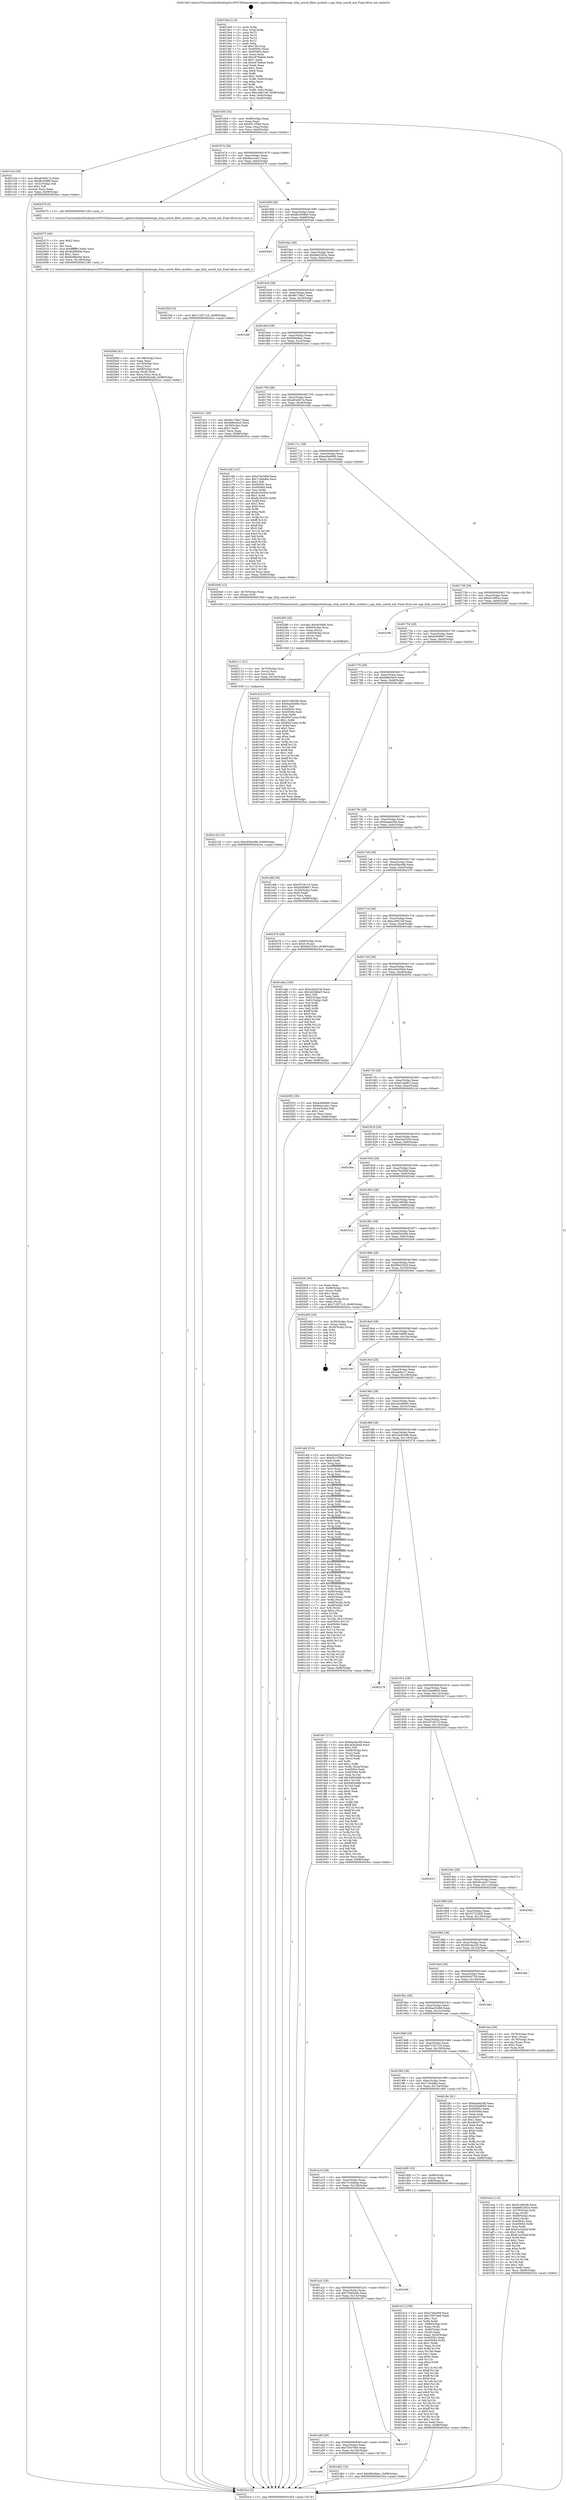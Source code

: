 digraph "0x4015e0" {
  label = "0x4015e0 (/mnt/c/Users/mathe/Desktop/tcc/POCII/binaries/extr_nginxsrchttpmodulesngx_http_userid_filter_module.c_ngx_http_userid_init_Final-ollvm.out::main(0))"
  labelloc = "t"
  node[shape=record]

  Entry [label="",width=0.3,height=0.3,shape=circle,fillcolor=black,style=filled]
  "0x401654" [label="{
     0x401654 [32]\l
     | [instrs]\l
     &nbsp;&nbsp;0x401654 \<+6\>: mov -0x98(%rbp),%eax\l
     &nbsp;&nbsp;0x40165a \<+2\>: mov %eax,%ecx\l
     &nbsp;&nbsp;0x40165c \<+6\>: sub $0x8511f58d,%ecx\l
     &nbsp;&nbsp;0x401662 \<+6\>: mov %eax,-0xac(%rbp)\l
     &nbsp;&nbsp;0x401668 \<+6\>: mov %ecx,-0xb0(%rbp)\l
     &nbsp;&nbsp;0x40166e \<+6\>: je 0000000000401c2e \<main+0x64e\>\l
  }"]
  "0x401c2e" [label="{
     0x401c2e [30]\l
     | [instrs]\l
     &nbsp;&nbsp;0x401c2e \<+5\>: mov $0xa63e627a,%eax\l
     &nbsp;&nbsp;0x401c33 \<+5\>: mov $0xf8c5d9f8,%ecx\l
     &nbsp;&nbsp;0x401c38 \<+3\>: mov -0x31(%rbp),%dl\l
     &nbsp;&nbsp;0x401c3b \<+3\>: test $0x1,%dl\l
     &nbsp;&nbsp;0x401c3e \<+3\>: cmovne %ecx,%eax\l
     &nbsp;&nbsp;0x401c41 \<+6\>: mov %eax,-0x98(%rbp)\l
     &nbsp;&nbsp;0x401c47 \<+5\>: jmp 00000000004025ce \<main+0xfee\>\l
  }"]
  "0x401674" [label="{
     0x401674 [28]\l
     | [instrs]\l
     &nbsp;&nbsp;0x401674 \<+5\>: jmp 0000000000401679 \<main+0x99\>\l
     &nbsp;&nbsp;0x401679 \<+6\>: mov -0xac(%rbp),%eax\l
     &nbsp;&nbsp;0x40167f \<+5\>: sub $0x8ae1ceb1,%eax\l
     &nbsp;&nbsp;0x401684 \<+6\>: mov %eax,-0xb4(%rbp)\l
     &nbsp;&nbsp;0x40168a \<+6\>: je 0000000000402070 \<main+0xa90\>\l
  }"]
  Exit [label="",width=0.3,height=0.3,shape=circle,fillcolor=black,style=filled,peripheries=2]
  "0x402070" [label="{
     0x402070 [5]\l
     | [instrs]\l
     &nbsp;&nbsp;0x402070 \<+5\>: call 0000000000401160 \<next_i\>\l
     | [calls]\l
     &nbsp;&nbsp;0x401160 \{1\} (/mnt/c/Users/mathe/Desktop/tcc/POCII/binaries/extr_nginxsrchttpmodulesngx_http_userid_filter_module.c_ngx_http_userid_init_Final-ollvm.out::next_i)\l
  }"]
  "0x401690" [label="{
     0x401690 [28]\l
     | [instrs]\l
     &nbsp;&nbsp;0x401690 \<+5\>: jmp 0000000000401695 \<main+0xb5\>\l
     &nbsp;&nbsp;0x401695 \<+6\>: mov -0xac(%rbp),%eax\l
     &nbsp;&nbsp;0x40169b \<+5\>: sub $0x8b3006b9,%eax\l
     &nbsp;&nbsp;0x4016a0 \<+6\>: mov %eax,-0xb8(%rbp)\l
     &nbsp;&nbsp;0x4016a6 \<+6\>: je 00000000004025a9 \<main+0xfc9\>\l
  }"]
  "0x402126" [label="{
     0x402126 [15]\l
     | [instrs]\l
     &nbsp;&nbsp;0x402126 \<+10\>: movl $0xc65bce88,-0x98(%rbp)\l
     &nbsp;&nbsp;0x402130 \<+5\>: jmp 00000000004025ce \<main+0xfee\>\l
  }"]
  "0x4025a9" [label="{
     0x4025a9\l
  }", style=dashed]
  "0x4016ac" [label="{
     0x4016ac [28]\l
     | [instrs]\l
     &nbsp;&nbsp;0x4016ac \<+5\>: jmp 00000000004016b1 \<main+0xd1\>\l
     &nbsp;&nbsp;0x4016b1 \<+6\>: mov -0xac(%rbp),%eax\l
     &nbsp;&nbsp;0x4016b7 \<+5\>: sub $0x8e62302a,%eax\l
     &nbsp;&nbsp;0x4016bc \<+6\>: mov %eax,-0xbc(%rbp)\l
     &nbsp;&nbsp;0x4016c2 \<+6\>: je 0000000000401f3d \<main+0x95d\>\l
  }"]
  "0x402111" [label="{
     0x402111 [21]\l
     | [instrs]\l
     &nbsp;&nbsp;0x402111 \<+4\>: mov -0x70(%rbp),%rcx\l
     &nbsp;&nbsp;0x402115 \<+3\>: mov (%rcx),%rcx\l
     &nbsp;&nbsp;0x402118 \<+3\>: mov %rcx,%rdi\l
     &nbsp;&nbsp;0x40211b \<+6\>: mov %eax,-0x14c(%rbp)\l
     &nbsp;&nbsp;0x402121 \<+5\>: call 0000000000401030 \<free@plt\>\l
     | [calls]\l
     &nbsp;&nbsp;0x401030 \{1\} (unknown)\l
  }"]
  "0x401f3d" [label="{
     0x401f3d [15]\l
     | [instrs]\l
     &nbsp;&nbsp;0x401f3d \<+10\>: movl $0x713071c5,-0x98(%rbp)\l
     &nbsp;&nbsp;0x401f47 \<+5\>: jmp 00000000004025ce \<main+0xfee\>\l
  }"]
  "0x4016c8" [label="{
     0x4016c8 [28]\l
     | [instrs]\l
     &nbsp;&nbsp;0x4016c8 \<+5\>: jmp 00000000004016cd \<main+0xed\>\l
     &nbsp;&nbsp;0x4016cd \<+6\>: mov -0xac(%rbp),%eax\l
     &nbsp;&nbsp;0x4016d3 \<+5\>: sub $0x9b17fda7,%eax\l
     &nbsp;&nbsp;0x4016d8 \<+6\>: mov %eax,-0xc0(%rbp)\l
     &nbsp;&nbsp;0x4016de \<+6\>: je 0000000000401ddf \<main+0x7ff\>\l
  }"]
  "0x4020f4" [label="{
     0x4020f4 [29]\l
     | [instrs]\l
     &nbsp;&nbsp;0x4020f4 \<+10\>: movabs $0x4030d6,%rdi\l
     &nbsp;&nbsp;0x4020fe \<+4\>: mov -0x60(%rbp),%rcx\l
     &nbsp;&nbsp;0x402102 \<+2\>: mov %eax,(%rcx)\l
     &nbsp;&nbsp;0x402104 \<+4\>: mov -0x60(%rbp),%rcx\l
     &nbsp;&nbsp;0x402108 \<+2\>: mov (%rcx),%esi\l
     &nbsp;&nbsp;0x40210a \<+2\>: mov $0x0,%al\l
     &nbsp;&nbsp;0x40210c \<+5\>: call 0000000000401040 \<printf@plt\>\l
     | [calls]\l
     &nbsp;&nbsp;0x401040 \{1\} (unknown)\l
  }"]
  "0x401ddf" [label="{
     0x401ddf\l
  }", style=dashed]
  "0x4016e4" [label="{
     0x4016e4 [28]\l
     | [instrs]\l
     &nbsp;&nbsp;0x4016e4 \<+5\>: jmp 00000000004016e9 \<main+0x109\>\l
     &nbsp;&nbsp;0x4016e9 \<+6\>: mov -0xac(%rbp),%eax\l
     &nbsp;&nbsp;0x4016ef \<+5\>: sub $0x9bfa9bec,%eax\l
     &nbsp;&nbsp;0x4016f4 \<+6\>: mov %eax,-0xc4(%rbp)\l
     &nbsp;&nbsp;0x4016fa \<+6\>: je 0000000000401dc1 \<main+0x7e1\>\l
  }"]
  "0x40209d" [label="{
     0x40209d [41]\l
     | [instrs]\l
     &nbsp;&nbsp;0x40209d \<+6\>: mov -0x148(%rbp),%ecx\l
     &nbsp;&nbsp;0x4020a3 \<+3\>: imul %eax,%ecx\l
     &nbsp;&nbsp;0x4020a6 \<+4\>: mov -0x70(%rbp),%rsi\l
     &nbsp;&nbsp;0x4020aa \<+3\>: mov (%rsi),%rsi\l
     &nbsp;&nbsp;0x4020ad \<+4\>: mov -0x68(%rbp),%rdi\l
     &nbsp;&nbsp;0x4020b1 \<+3\>: movslq (%rdi),%rdi\l
     &nbsp;&nbsp;0x4020b4 \<+3\>: mov %ecx,(%rsi,%rdi,4)\l
     &nbsp;&nbsp;0x4020b7 \<+10\>: movl $0xf430a3db,-0x98(%rbp)\l
     &nbsp;&nbsp;0x4020c1 \<+5\>: jmp 00000000004025ce \<main+0xfee\>\l
  }"]
  "0x401dc1" [label="{
     0x401dc1 [30]\l
     | [instrs]\l
     &nbsp;&nbsp;0x401dc1 \<+5\>: mov $0x9b17fda7,%eax\l
     &nbsp;&nbsp;0x401dc6 \<+5\>: mov $0xb96e3ec0,%ecx\l
     &nbsp;&nbsp;0x401dcb \<+3\>: mov -0x30(%rbp),%edx\l
     &nbsp;&nbsp;0x401dce \<+3\>: cmp $0x1,%edx\l
     &nbsp;&nbsp;0x401dd1 \<+3\>: cmovl %ecx,%eax\l
     &nbsp;&nbsp;0x401dd4 \<+6\>: mov %eax,-0x98(%rbp)\l
     &nbsp;&nbsp;0x401dda \<+5\>: jmp 00000000004025ce \<main+0xfee\>\l
  }"]
  "0x401700" [label="{
     0x401700 [28]\l
     | [instrs]\l
     &nbsp;&nbsp;0x401700 \<+5\>: jmp 0000000000401705 \<main+0x125\>\l
     &nbsp;&nbsp;0x401705 \<+6\>: mov -0xac(%rbp),%eax\l
     &nbsp;&nbsp;0x40170b \<+5\>: sub $0xa63e627a,%eax\l
     &nbsp;&nbsp;0x401710 \<+6\>: mov %eax,-0xc8(%rbp)\l
     &nbsp;&nbsp;0x401716 \<+6\>: je 0000000000401c6d \<main+0x68d\>\l
  }"]
  "0x402075" [label="{
     0x402075 [40]\l
     | [instrs]\l
     &nbsp;&nbsp;0x402075 \<+5\>: mov $0x2,%ecx\l
     &nbsp;&nbsp;0x40207a \<+1\>: cltd\l
     &nbsp;&nbsp;0x40207b \<+2\>: idiv %ecx\l
     &nbsp;&nbsp;0x40207d \<+6\>: imul $0xfffffffe,%edx,%ecx\l
     &nbsp;&nbsp;0x402083 \<+6\>: add $0x9cd8b49a,%ecx\l
     &nbsp;&nbsp;0x402089 \<+3\>: add $0x1,%ecx\l
     &nbsp;&nbsp;0x40208c \<+6\>: sub $0x9cd8b49a,%ecx\l
     &nbsp;&nbsp;0x402092 \<+6\>: mov %ecx,-0x148(%rbp)\l
     &nbsp;&nbsp;0x402098 \<+5\>: call 0000000000401160 \<next_i\>\l
     | [calls]\l
     &nbsp;&nbsp;0x401160 \{1\} (/mnt/c/Users/mathe/Desktop/tcc/POCII/binaries/extr_nginxsrchttpmodulesngx_http_userid_filter_module.c_ngx_http_userid_init_Final-ollvm.out::next_i)\l
  }"]
  "0x401c6d" [label="{
     0x401c6d [147]\l
     | [instrs]\l
     &nbsp;&nbsp;0x401c6d \<+5\>: mov $0xe7bb30bf,%eax\l
     &nbsp;&nbsp;0x401c72 \<+5\>: mov $0x71fe4dbe,%ecx\l
     &nbsp;&nbsp;0x401c77 \<+2\>: mov $0x1,%dl\l
     &nbsp;&nbsp;0x401c79 \<+7\>: mov 0x40505c,%esi\l
     &nbsp;&nbsp;0x401c80 \<+7\>: mov 0x405064,%edi\l
     &nbsp;&nbsp;0x401c87 \<+3\>: mov %esi,%r8d\l
     &nbsp;&nbsp;0x401c8a \<+7\>: add $0x8c25c054,%r8d\l
     &nbsp;&nbsp;0x401c91 \<+4\>: sub $0x1,%r8d\l
     &nbsp;&nbsp;0x401c95 \<+7\>: sub $0x8c25c054,%r8d\l
     &nbsp;&nbsp;0x401c9c \<+4\>: imul %r8d,%esi\l
     &nbsp;&nbsp;0x401ca0 \<+3\>: and $0x1,%esi\l
     &nbsp;&nbsp;0x401ca3 \<+3\>: cmp $0x0,%esi\l
     &nbsp;&nbsp;0x401ca6 \<+4\>: sete %r9b\l
     &nbsp;&nbsp;0x401caa \<+3\>: cmp $0xa,%edi\l
     &nbsp;&nbsp;0x401cad \<+4\>: setl %r10b\l
     &nbsp;&nbsp;0x401cb1 \<+3\>: mov %r9b,%r11b\l
     &nbsp;&nbsp;0x401cb4 \<+4\>: xor $0xff,%r11b\l
     &nbsp;&nbsp;0x401cb8 \<+3\>: mov %r10b,%bl\l
     &nbsp;&nbsp;0x401cbb \<+3\>: xor $0xff,%bl\l
     &nbsp;&nbsp;0x401cbe \<+3\>: xor $0x0,%dl\l
     &nbsp;&nbsp;0x401cc1 \<+3\>: mov %r11b,%r14b\l
     &nbsp;&nbsp;0x401cc4 \<+4\>: and $0x0,%r14b\l
     &nbsp;&nbsp;0x401cc8 \<+3\>: and %dl,%r9b\l
     &nbsp;&nbsp;0x401ccb \<+3\>: mov %bl,%r15b\l
     &nbsp;&nbsp;0x401cce \<+4\>: and $0x0,%r15b\l
     &nbsp;&nbsp;0x401cd2 \<+3\>: and %dl,%r10b\l
     &nbsp;&nbsp;0x401cd5 \<+3\>: or %r9b,%r14b\l
     &nbsp;&nbsp;0x401cd8 \<+3\>: or %r10b,%r15b\l
     &nbsp;&nbsp;0x401cdb \<+3\>: xor %r15b,%r14b\l
     &nbsp;&nbsp;0x401cde \<+3\>: or %bl,%r11b\l
     &nbsp;&nbsp;0x401ce1 \<+4\>: xor $0xff,%r11b\l
     &nbsp;&nbsp;0x401ce5 \<+3\>: or $0x0,%dl\l
     &nbsp;&nbsp;0x401ce8 \<+3\>: and %dl,%r11b\l
     &nbsp;&nbsp;0x401ceb \<+3\>: or %r11b,%r14b\l
     &nbsp;&nbsp;0x401cee \<+4\>: test $0x1,%r14b\l
     &nbsp;&nbsp;0x401cf2 \<+3\>: cmovne %ecx,%eax\l
     &nbsp;&nbsp;0x401cf5 \<+6\>: mov %eax,-0x98(%rbp)\l
     &nbsp;&nbsp;0x401cfb \<+5\>: jmp 00000000004025ce \<main+0xfee\>\l
  }"]
  "0x40171c" [label="{
     0x40171c [28]\l
     | [instrs]\l
     &nbsp;&nbsp;0x40171c \<+5\>: jmp 0000000000401721 \<main+0x141\>\l
     &nbsp;&nbsp;0x401721 \<+6\>: mov -0xac(%rbp),%eax\l
     &nbsp;&nbsp;0x401727 \<+5\>: sub $0xac6eb080,%eax\l
     &nbsp;&nbsp;0x40172c \<+6\>: mov %eax,-0xcc(%rbp)\l
     &nbsp;&nbsp;0x401732 \<+6\>: je 00000000004020e8 \<main+0xb08\>\l
  }"]
  "0x401ecb" [label="{
     0x401ecb [114]\l
     | [instrs]\l
     &nbsp;&nbsp;0x401ecb \<+5\>: mov $0xf1c9929b,%ecx\l
     &nbsp;&nbsp;0x401ed0 \<+5\>: mov $0x8e62302a,%edx\l
     &nbsp;&nbsp;0x401ed5 \<+4\>: mov -0x70(%rbp),%rdi\l
     &nbsp;&nbsp;0x401ed9 \<+3\>: mov %rax,(%rdi)\l
     &nbsp;&nbsp;0x401edc \<+4\>: mov -0x68(%rbp),%rax\l
     &nbsp;&nbsp;0x401ee0 \<+6\>: movl $0x0,(%rax)\l
     &nbsp;&nbsp;0x401ee6 \<+7\>: mov 0x40505c,%esi\l
     &nbsp;&nbsp;0x401eed \<+8\>: mov 0x405064,%r8d\l
     &nbsp;&nbsp;0x401ef5 \<+3\>: mov %esi,%r9d\l
     &nbsp;&nbsp;0x401ef8 \<+7\>: add $0x61a3d3af,%r9d\l
     &nbsp;&nbsp;0x401eff \<+4\>: sub $0x1,%r9d\l
     &nbsp;&nbsp;0x401f03 \<+7\>: sub $0x61a3d3af,%r9d\l
     &nbsp;&nbsp;0x401f0a \<+4\>: imul %r9d,%esi\l
     &nbsp;&nbsp;0x401f0e \<+3\>: and $0x1,%esi\l
     &nbsp;&nbsp;0x401f11 \<+3\>: cmp $0x0,%esi\l
     &nbsp;&nbsp;0x401f14 \<+4\>: sete %r10b\l
     &nbsp;&nbsp;0x401f18 \<+4\>: cmp $0xa,%r8d\l
     &nbsp;&nbsp;0x401f1c \<+4\>: setl %r11b\l
     &nbsp;&nbsp;0x401f20 \<+3\>: mov %r10b,%bl\l
     &nbsp;&nbsp;0x401f23 \<+3\>: and %r11b,%bl\l
     &nbsp;&nbsp;0x401f26 \<+3\>: xor %r11b,%r10b\l
     &nbsp;&nbsp;0x401f29 \<+3\>: or %r10b,%bl\l
     &nbsp;&nbsp;0x401f2c \<+3\>: test $0x1,%bl\l
     &nbsp;&nbsp;0x401f2f \<+3\>: cmovne %edx,%ecx\l
     &nbsp;&nbsp;0x401f32 \<+6\>: mov %ecx,-0x98(%rbp)\l
     &nbsp;&nbsp;0x401f38 \<+5\>: jmp 00000000004025ce \<main+0xfee\>\l
  }"]
  "0x4020e8" [label="{
     0x4020e8 [12]\l
     | [instrs]\l
     &nbsp;&nbsp;0x4020e8 \<+4\>: mov -0x70(%rbp),%rax\l
     &nbsp;&nbsp;0x4020ec \<+3\>: mov (%rax),%rdi\l
     &nbsp;&nbsp;0x4020ef \<+5\>: call 00000000004015b0 \<ngx_http_userid_init\>\l
     | [calls]\l
     &nbsp;&nbsp;0x4015b0 \{1\} (/mnt/c/Users/mathe/Desktop/tcc/POCII/binaries/extr_nginxsrchttpmodulesngx_http_userid_filter_module.c_ngx_http_userid_init_Final-ollvm.out::ngx_http_userid_init)\l
  }"]
  "0x401738" [label="{
     0x401738 [28]\l
     | [instrs]\l
     &nbsp;&nbsp;0x401738 \<+5\>: jmp 000000000040173d \<main+0x15d\>\l
     &nbsp;&nbsp;0x40173d \<+6\>: mov -0xac(%rbp),%eax\l
     &nbsp;&nbsp;0x401743 \<+5\>: sub $0xb216f91e,%eax\l
     &nbsp;&nbsp;0x401748 \<+6\>: mov %eax,-0xd0(%rbp)\l
     &nbsp;&nbsp;0x40174e \<+6\>: je 0000000000402296 \<main+0xcb6\>\l
  }"]
  "0x401a64" [label="{
     0x401a64\l
  }", style=dashed]
  "0x402296" [label="{
     0x402296\l
  }", style=dashed]
  "0x401754" [label="{
     0x401754 [28]\l
     | [instrs]\l
     &nbsp;&nbsp;0x401754 \<+5\>: jmp 0000000000401759 \<main+0x179\>\l
     &nbsp;&nbsp;0x401759 \<+6\>: mov -0xac(%rbp),%eax\l
     &nbsp;&nbsp;0x40175f \<+5\>: sub $0xb5f49847,%eax\l
     &nbsp;&nbsp;0x401764 \<+6\>: mov %eax,-0xd4(%rbp)\l
     &nbsp;&nbsp;0x40176a \<+6\>: je 0000000000401e1b \<main+0x83b\>\l
  }"]
  "0x401db2" [label="{
     0x401db2 [15]\l
     | [instrs]\l
     &nbsp;&nbsp;0x401db2 \<+10\>: movl $0x9bfa9bec,-0x98(%rbp)\l
     &nbsp;&nbsp;0x401dbc \<+5\>: jmp 00000000004025ce \<main+0xfee\>\l
  }"]
  "0x401e1b" [label="{
     0x401e1b [147]\l
     | [instrs]\l
     &nbsp;&nbsp;0x401e1b \<+5\>: mov $0xf1c9929b,%eax\l
     &nbsp;&nbsp;0x401e20 \<+5\>: mov $0x6aa5448d,%ecx\l
     &nbsp;&nbsp;0x401e25 \<+2\>: mov $0x1,%dl\l
     &nbsp;&nbsp;0x401e27 \<+7\>: mov 0x40505c,%esi\l
     &nbsp;&nbsp;0x401e2e \<+7\>: mov 0x405064,%edi\l
     &nbsp;&nbsp;0x401e35 \<+3\>: mov %esi,%r8d\l
     &nbsp;&nbsp;0x401e38 \<+7\>: add $0x85d7ceea,%r8d\l
     &nbsp;&nbsp;0x401e3f \<+4\>: sub $0x1,%r8d\l
     &nbsp;&nbsp;0x401e43 \<+7\>: sub $0x85d7ceea,%r8d\l
     &nbsp;&nbsp;0x401e4a \<+4\>: imul %r8d,%esi\l
     &nbsp;&nbsp;0x401e4e \<+3\>: and $0x1,%esi\l
     &nbsp;&nbsp;0x401e51 \<+3\>: cmp $0x0,%esi\l
     &nbsp;&nbsp;0x401e54 \<+4\>: sete %r9b\l
     &nbsp;&nbsp;0x401e58 \<+3\>: cmp $0xa,%edi\l
     &nbsp;&nbsp;0x401e5b \<+4\>: setl %r10b\l
     &nbsp;&nbsp;0x401e5f \<+3\>: mov %r9b,%r11b\l
     &nbsp;&nbsp;0x401e62 \<+4\>: xor $0xff,%r11b\l
     &nbsp;&nbsp;0x401e66 \<+3\>: mov %r10b,%bl\l
     &nbsp;&nbsp;0x401e69 \<+3\>: xor $0xff,%bl\l
     &nbsp;&nbsp;0x401e6c \<+3\>: xor $0x1,%dl\l
     &nbsp;&nbsp;0x401e6f \<+3\>: mov %r11b,%r14b\l
     &nbsp;&nbsp;0x401e72 \<+4\>: and $0xff,%r14b\l
     &nbsp;&nbsp;0x401e76 \<+3\>: and %dl,%r9b\l
     &nbsp;&nbsp;0x401e79 \<+3\>: mov %bl,%r15b\l
     &nbsp;&nbsp;0x401e7c \<+4\>: and $0xff,%r15b\l
     &nbsp;&nbsp;0x401e80 \<+3\>: and %dl,%r10b\l
     &nbsp;&nbsp;0x401e83 \<+3\>: or %r9b,%r14b\l
     &nbsp;&nbsp;0x401e86 \<+3\>: or %r10b,%r15b\l
     &nbsp;&nbsp;0x401e89 \<+3\>: xor %r15b,%r14b\l
     &nbsp;&nbsp;0x401e8c \<+3\>: or %bl,%r11b\l
     &nbsp;&nbsp;0x401e8f \<+4\>: xor $0xff,%r11b\l
     &nbsp;&nbsp;0x401e93 \<+3\>: or $0x1,%dl\l
     &nbsp;&nbsp;0x401e96 \<+3\>: and %dl,%r11b\l
     &nbsp;&nbsp;0x401e99 \<+3\>: or %r11b,%r14b\l
     &nbsp;&nbsp;0x401e9c \<+4\>: test $0x1,%r14b\l
     &nbsp;&nbsp;0x401ea0 \<+3\>: cmovne %ecx,%eax\l
     &nbsp;&nbsp;0x401ea3 \<+6\>: mov %eax,-0x98(%rbp)\l
     &nbsp;&nbsp;0x401ea9 \<+5\>: jmp 00000000004025ce \<main+0xfee\>\l
  }"]
  "0x401770" [label="{
     0x401770 [28]\l
     | [instrs]\l
     &nbsp;&nbsp;0x401770 \<+5\>: jmp 0000000000401775 \<main+0x195\>\l
     &nbsp;&nbsp;0x401775 \<+6\>: mov -0xac(%rbp),%eax\l
     &nbsp;&nbsp;0x40177b \<+5\>: sub $0xb96e3ec0,%eax\l
     &nbsp;&nbsp;0x401780 \<+6\>: mov %eax,-0xd8(%rbp)\l
     &nbsp;&nbsp;0x401786 \<+6\>: je 0000000000401dfd \<main+0x81d\>\l
  }"]
  "0x401a48" [label="{
     0x401a48 [28]\l
     | [instrs]\l
     &nbsp;&nbsp;0x401a48 \<+5\>: jmp 0000000000401a4d \<main+0x46d\>\l
     &nbsp;&nbsp;0x401a4d \<+6\>: mov -0xac(%rbp),%eax\l
     &nbsp;&nbsp;0x401a53 \<+5\>: sub $0x7f3079e6,%eax\l
     &nbsp;&nbsp;0x401a58 \<+6\>: mov %eax,-0x140(%rbp)\l
     &nbsp;&nbsp;0x401a5e \<+6\>: je 0000000000401db2 \<main+0x7d2\>\l
  }"]
  "0x401dfd" [label="{
     0x401dfd [30]\l
     | [instrs]\l
     &nbsp;&nbsp;0x401dfd \<+5\>: mov $0x3f7c9115,%eax\l
     &nbsp;&nbsp;0x401e02 \<+5\>: mov $0xb5f49847,%ecx\l
     &nbsp;&nbsp;0x401e07 \<+3\>: mov -0x30(%rbp),%edx\l
     &nbsp;&nbsp;0x401e0a \<+3\>: cmp $0x0,%edx\l
     &nbsp;&nbsp;0x401e0d \<+3\>: cmove %ecx,%eax\l
     &nbsp;&nbsp;0x401e10 \<+6\>: mov %eax,-0x98(%rbp)\l
     &nbsp;&nbsp;0x401e16 \<+5\>: jmp 00000000004025ce \<main+0xfee\>\l
  }"]
  "0x40178c" [label="{
     0x40178c [28]\l
     | [instrs]\l
     &nbsp;&nbsp;0x40178c \<+5\>: jmp 0000000000401791 \<main+0x1b1\>\l
     &nbsp;&nbsp;0x401791 \<+6\>: mov -0xac(%rbp),%eax\l
     &nbsp;&nbsp;0x401797 \<+5\>: sub $0xbaeda348,%eax\l
     &nbsp;&nbsp;0x40179c \<+6\>: mov %eax,-0xdc(%rbp)\l
     &nbsp;&nbsp;0x4017a2 \<+6\>: je 000000000040255f \<main+0xf7f\>\l
  }"]
  "0x4023f7" [label="{
     0x4023f7\l
  }", style=dashed]
  "0x40255f" [label="{
     0x40255f\l
  }", style=dashed]
  "0x4017a8" [label="{
     0x4017a8 [28]\l
     | [instrs]\l
     &nbsp;&nbsp;0x4017a8 \<+5\>: jmp 00000000004017ad \<main+0x1cd\>\l
     &nbsp;&nbsp;0x4017ad \<+6\>: mov -0xac(%rbp),%eax\l
     &nbsp;&nbsp;0x4017b3 \<+5\>: sub $0xc65bce88,%eax\l
     &nbsp;&nbsp;0x4017b8 \<+6\>: mov %eax,-0xe0(%rbp)\l
     &nbsp;&nbsp;0x4017be \<+6\>: je 0000000000402476 \<main+0xe96\>\l
  }"]
  "0x401a2c" [label="{
     0x401a2c [28]\l
     | [instrs]\l
     &nbsp;&nbsp;0x401a2c \<+5\>: jmp 0000000000401a31 \<main+0x451\>\l
     &nbsp;&nbsp;0x401a31 \<+6\>: mov -0xac(%rbp),%eax\l
     &nbsp;&nbsp;0x401a37 \<+5\>: sub $0x73b65ee0,%eax\l
     &nbsp;&nbsp;0x401a3c \<+6\>: mov %eax,-0x13c(%rbp)\l
     &nbsp;&nbsp;0x401a42 \<+6\>: je 00000000004023f7 \<main+0xe17\>\l
  }"]
  "0x402476" [label="{
     0x402476 [28]\l
     | [instrs]\l
     &nbsp;&nbsp;0x402476 \<+7\>: mov -0x90(%rbp),%rax\l
     &nbsp;&nbsp;0x40247d \<+6\>: movl $0x0,(%rax)\l
     &nbsp;&nbsp;0x402483 \<+10\>: movl $0xf64232b3,-0x98(%rbp)\l
     &nbsp;&nbsp;0x40248d \<+5\>: jmp 00000000004025ce \<main+0xfee\>\l
  }"]
  "0x4017c4" [label="{
     0x4017c4 [28]\l
     | [instrs]\l
     &nbsp;&nbsp;0x4017c4 \<+5\>: jmp 00000000004017c9 \<main+0x1e9\>\l
     &nbsp;&nbsp;0x4017c9 \<+6\>: mov -0xac(%rbp),%eax\l
     &nbsp;&nbsp;0x4017cf \<+5\>: sub $0xcc68216f,%eax\l
     &nbsp;&nbsp;0x4017d4 \<+6\>: mov %eax,-0xe4(%rbp)\l
     &nbsp;&nbsp;0x4017da \<+6\>: je 0000000000401a8a \<main+0x4aa\>\l
  }"]
  "0x402406" [label="{
     0x402406\l
  }", style=dashed]
  "0x401a8a" [label="{
     0x401a8a [106]\l
     | [instrs]\l
     &nbsp;&nbsp;0x401a8a \<+5\>: mov $0xe2ea523d,%eax\l
     &nbsp;&nbsp;0x401a8f \<+5\>: mov $0x2d248de5,%ecx\l
     &nbsp;&nbsp;0x401a94 \<+2\>: mov $0x1,%dl\l
     &nbsp;&nbsp;0x401a96 \<+7\>: mov -0x92(%rbp),%sil\l
     &nbsp;&nbsp;0x401a9d \<+7\>: mov -0x91(%rbp),%dil\l
     &nbsp;&nbsp;0x401aa4 \<+3\>: mov %sil,%r8b\l
     &nbsp;&nbsp;0x401aa7 \<+4\>: xor $0xff,%r8b\l
     &nbsp;&nbsp;0x401aab \<+3\>: mov %dil,%r9b\l
     &nbsp;&nbsp;0x401aae \<+4\>: xor $0xff,%r9b\l
     &nbsp;&nbsp;0x401ab2 \<+3\>: xor $0x0,%dl\l
     &nbsp;&nbsp;0x401ab5 \<+3\>: mov %r8b,%r10b\l
     &nbsp;&nbsp;0x401ab8 \<+4\>: and $0x0,%r10b\l
     &nbsp;&nbsp;0x401abc \<+3\>: and %dl,%sil\l
     &nbsp;&nbsp;0x401abf \<+3\>: mov %r9b,%r11b\l
     &nbsp;&nbsp;0x401ac2 \<+4\>: and $0x0,%r11b\l
     &nbsp;&nbsp;0x401ac6 \<+3\>: and %dl,%dil\l
     &nbsp;&nbsp;0x401ac9 \<+3\>: or %sil,%r10b\l
     &nbsp;&nbsp;0x401acc \<+3\>: or %dil,%r11b\l
     &nbsp;&nbsp;0x401acf \<+3\>: xor %r11b,%r10b\l
     &nbsp;&nbsp;0x401ad2 \<+3\>: or %r9b,%r8b\l
     &nbsp;&nbsp;0x401ad5 \<+4\>: xor $0xff,%r8b\l
     &nbsp;&nbsp;0x401ad9 \<+3\>: or $0x0,%dl\l
     &nbsp;&nbsp;0x401adc \<+3\>: and %dl,%r8b\l
     &nbsp;&nbsp;0x401adf \<+3\>: or %r8b,%r10b\l
     &nbsp;&nbsp;0x401ae2 \<+4\>: test $0x1,%r10b\l
     &nbsp;&nbsp;0x401ae6 \<+3\>: cmovne %ecx,%eax\l
     &nbsp;&nbsp;0x401ae9 \<+6\>: mov %eax,-0x98(%rbp)\l
     &nbsp;&nbsp;0x401aef \<+5\>: jmp 00000000004025ce \<main+0xfee\>\l
  }"]
  "0x4017e0" [label="{
     0x4017e0 [28]\l
     | [instrs]\l
     &nbsp;&nbsp;0x4017e0 \<+5\>: jmp 00000000004017e5 \<main+0x205\>\l
     &nbsp;&nbsp;0x4017e5 \<+6\>: mov -0xac(%rbp),%eax\l
     &nbsp;&nbsp;0x4017eb \<+5\>: sub $0xcd3e26dd,%eax\l
     &nbsp;&nbsp;0x4017f0 \<+6\>: mov %eax,-0xe8(%rbp)\l
     &nbsp;&nbsp;0x4017f6 \<+6\>: je 0000000000402052 \<main+0xa72\>\l
  }"]
  "0x4025ce" [label="{
     0x4025ce [5]\l
     | [instrs]\l
     &nbsp;&nbsp;0x4025ce \<+5\>: jmp 0000000000401654 \<main+0x74\>\l
  }"]
  "0x4015e0" [label="{
     0x4015e0 [116]\l
     | [instrs]\l
     &nbsp;&nbsp;0x4015e0 \<+1\>: push %rbp\l
     &nbsp;&nbsp;0x4015e1 \<+3\>: mov %rsp,%rbp\l
     &nbsp;&nbsp;0x4015e4 \<+2\>: push %r15\l
     &nbsp;&nbsp;0x4015e6 \<+2\>: push %r14\l
     &nbsp;&nbsp;0x4015e8 \<+2\>: push %r13\l
     &nbsp;&nbsp;0x4015ea \<+2\>: push %r12\l
     &nbsp;&nbsp;0x4015ec \<+1\>: push %rbx\l
     &nbsp;&nbsp;0x4015ed \<+7\>: sub $0x158,%rsp\l
     &nbsp;&nbsp;0x4015f4 \<+7\>: mov 0x40505c,%eax\l
     &nbsp;&nbsp;0x4015fb \<+7\>: mov 0x405064,%ecx\l
     &nbsp;&nbsp;0x401602 \<+2\>: mov %eax,%edx\l
     &nbsp;&nbsp;0x401604 \<+6\>: add $0xc879a9a4,%edx\l
     &nbsp;&nbsp;0x40160a \<+3\>: sub $0x1,%edx\l
     &nbsp;&nbsp;0x40160d \<+6\>: sub $0xc879a9a4,%edx\l
     &nbsp;&nbsp;0x401613 \<+3\>: imul %edx,%eax\l
     &nbsp;&nbsp;0x401616 \<+3\>: and $0x1,%eax\l
     &nbsp;&nbsp;0x401619 \<+3\>: cmp $0x0,%eax\l
     &nbsp;&nbsp;0x40161c \<+4\>: sete %r8b\l
     &nbsp;&nbsp;0x401620 \<+4\>: and $0x1,%r8b\l
     &nbsp;&nbsp;0x401624 \<+7\>: mov %r8b,-0x92(%rbp)\l
     &nbsp;&nbsp;0x40162b \<+3\>: cmp $0xa,%ecx\l
     &nbsp;&nbsp;0x40162e \<+4\>: setl %r8b\l
     &nbsp;&nbsp;0x401632 \<+4\>: and $0x1,%r8b\l
     &nbsp;&nbsp;0x401636 \<+7\>: mov %r8b,-0x91(%rbp)\l
     &nbsp;&nbsp;0x40163d \<+10\>: movl $0xcc68216f,-0x98(%rbp)\l
     &nbsp;&nbsp;0x401647 \<+6\>: mov %edi,-0x9c(%rbp)\l
     &nbsp;&nbsp;0x40164d \<+7\>: mov %rsi,-0xa8(%rbp)\l
  }"]
  "0x401d13" [label="{
     0x401d13 [159]\l
     | [instrs]\l
     &nbsp;&nbsp;0x401d13 \<+5\>: mov $0xe7bb30bf,%ecx\l
     &nbsp;&nbsp;0x401d18 \<+5\>: mov $0x7f3079e6,%edx\l
     &nbsp;&nbsp;0x401d1d \<+3\>: mov $0x1,%sil\l
     &nbsp;&nbsp;0x401d20 \<+3\>: xor %r8d,%r8d\l
     &nbsp;&nbsp;0x401d23 \<+4\>: mov -0x80(%rbp),%rdi\l
     &nbsp;&nbsp;0x401d27 \<+2\>: mov %eax,(%rdi)\l
     &nbsp;&nbsp;0x401d29 \<+4\>: mov -0x80(%rbp),%rdi\l
     &nbsp;&nbsp;0x401d2d \<+2\>: mov (%rdi),%eax\l
     &nbsp;&nbsp;0x401d2f \<+3\>: mov %eax,-0x30(%rbp)\l
     &nbsp;&nbsp;0x401d32 \<+7\>: mov 0x40505c,%eax\l
     &nbsp;&nbsp;0x401d39 \<+8\>: mov 0x405064,%r9d\l
     &nbsp;&nbsp;0x401d41 \<+4\>: sub $0x1,%r8d\l
     &nbsp;&nbsp;0x401d45 \<+3\>: mov %eax,%r10d\l
     &nbsp;&nbsp;0x401d48 \<+3\>: add %r8d,%r10d\l
     &nbsp;&nbsp;0x401d4b \<+4\>: imul %r10d,%eax\l
     &nbsp;&nbsp;0x401d4f \<+3\>: and $0x1,%eax\l
     &nbsp;&nbsp;0x401d52 \<+3\>: cmp $0x0,%eax\l
     &nbsp;&nbsp;0x401d55 \<+4\>: sete %r11b\l
     &nbsp;&nbsp;0x401d59 \<+4\>: cmp $0xa,%r9d\l
     &nbsp;&nbsp;0x401d5d \<+3\>: setl %bl\l
     &nbsp;&nbsp;0x401d60 \<+3\>: mov %r11b,%r14b\l
     &nbsp;&nbsp;0x401d63 \<+4\>: xor $0xff,%r14b\l
     &nbsp;&nbsp;0x401d67 \<+3\>: mov %bl,%r15b\l
     &nbsp;&nbsp;0x401d6a \<+4\>: xor $0xff,%r15b\l
     &nbsp;&nbsp;0x401d6e \<+4\>: xor $0x0,%sil\l
     &nbsp;&nbsp;0x401d72 \<+3\>: mov %r14b,%r12b\l
     &nbsp;&nbsp;0x401d75 \<+4\>: and $0x0,%r12b\l
     &nbsp;&nbsp;0x401d79 \<+3\>: and %sil,%r11b\l
     &nbsp;&nbsp;0x401d7c \<+3\>: mov %r15b,%r13b\l
     &nbsp;&nbsp;0x401d7f \<+4\>: and $0x0,%r13b\l
     &nbsp;&nbsp;0x401d83 \<+3\>: and %sil,%bl\l
     &nbsp;&nbsp;0x401d86 \<+3\>: or %r11b,%r12b\l
     &nbsp;&nbsp;0x401d89 \<+3\>: or %bl,%r13b\l
     &nbsp;&nbsp;0x401d8c \<+3\>: xor %r13b,%r12b\l
     &nbsp;&nbsp;0x401d8f \<+3\>: or %r15b,%r14b\l
     &nbsp;&nbsp;0x401d92 \<+4\>: xor $0xff,%r14b\l
     &nbsp;&nbsp;0x401d96 \<+4\>: or $0x0,%sil\l
     &nbsp;&nbsp;0x401d9a \<+3\>: and %sil,%r14b\l
     &nbsp;&nbsp;0x401d9d \<+3\>: or %r14b,%r12b\l
     &nbsp;&nbsp;0x401da0 \<+4\>: test $0x1,%r12b\l
     &nbsp;&nbsp;0x401da4 \<+3\>: cmovne %edx,%ecx\l
     &nbsp;&nbsp;0x401da7 \<+6\>: mov %ecx,-0x98(%rbp)\l
     &nbsp;&nbsp;0x401dad \<+5\>: jmp 00000000004025ce \<main+0xfee\>\l
  }"]
  "0x402052" [label="{
     0x402052 [30]\l
     | [instrs]\l
     &nbsp;&nbsp;0x402052 \<+5\>: mov $0xac6eb080,%eax\l
     &nbsp;&nbsp;0x402057 \<+5\>: mov $0x8ae1ceb1,%ecx\l
     &nbsp;&nbsp;0x40205c \<+3\>: mov -0x2a(%rbp),%dl\l
     &nbsp;&nbsp;0x40205f \<+3\>: test $0x1,%dl\l
     &nbsp;&nbsp;0x402062 \<+3\>: cmovne %ecx,%eax\l
     &nbsp;&nbsp;0x402065 \<+6\>: mov %eax,-0x98(%rbp)\l
     &nbsp;&nbsp;0x40206b \<+5\>: jmp 00000000004025ce \<main+0xfee\>\l
  }"]
  "0x4017fc" [label="{
     0x4017fc [28]\l
     | [instrs]\l
     &nbsp;&nbsp;0x4017fc \<+5\>: jmp 0000000000401801 \<main+0x221\>\l
     &nbsp;&nbsp;0x401801 \<+6\>: mov -0xac(%rbp),%eax\l
     &nbsp;&nbsp;0x401807 \<+5\>: sub $0xd1cbefc3,%eax\l
     &nbsp;&nbsp;0x40180c \<+6\>: mov %eax,-0xec(%rbp)\l
     &nbsp;&nbsp;0x401812 \<+6\>: je 00000000004021cd \<main+0xbed\>\l
  }"]
  "0x401a10" [label="{
     0x401a10 [28]\l
     | [instrs]\l
     &nbsp;&nbsp;0x401a10 \<+5\>: jmp 0000000000401a15 \<main+0x435\>\l
     &nbsp;&nbsp;0x401a15 \<+6\>: mov -0xac(%rbp),%eax\l
     &nbsp;&nbsp;0x401a1b \<+5\>: sub $0x73194bed,%eax\l
     &nbsp;&nbsp;0x401a20 \<+6\>: mov %eax,-0x138(%rbp)\l
     &nbsp;&nbsp;0x401a26 \<+6\>: je 0000000000402406 \<main+0xe26\>\l
  }"]
  "0x4021cd" [label="{
     0x4021cd\l
  }", style=dashed]
  "0x401818" [label="{
     0x401818 [28]\l
     | [instrs]\l
     &nbsp;&nbsp;0x401818 \<+5\>: jmp 000000000040181d \<main+0x23d\>\l
     &nbsp;&nbsp;0x40181d \<+6\>: mov -0xac(%rbp),%eax\l
     &nbsp;&nbsp;0x401823 \<+5\>: sub $0xe2ea523d,%eax\l
     &nbsp;&nbsp;0x401828 \<+6\>: mov %eax,-0xf0(%rbp)\l
     &nbsp;&nbsp;0x40182e \<+6\>: je 00000000004024aa \<main+0xeca\>\l
  }"]
  "0x401d00" [label="{
     0x401d00 [19]\l
     | [instrs]\l
     &nbsp;&nbsp;0x401d00 \<+7\>: mov -0x88(%rbp),%rax\l
     &nbsp;&nbsp;0x401d07 \<+3\>: mov (%rax),%rax\l
     &nbsp;&nbsp;0x401d0a \<+4\>: mov 0x8(%rax),%rdi\l
     &nbsp;&nbsp;0x401d0e \<+5\>: call 0000000000401060 \<atoi@plt\>\l
     | [calls]\l
     &nbsp;&nbsp;0x401060 \{1\} (unknown)\l
  }"]
  "0x4024aa" [label="{
     0x4024aa\l
  }", style=dashed]
  "0x401834" [label="{
     0x401834 [28]\l
     | [instrs]\l
     &nbsp;&nbsp;0x401834 \<+5\>: jmp 0000000000401839 \<main+0x259\>\l
     &nbsp;&nbsp;0x401839 \<+6\>: mov -0xac(%rbp),%eax\l
     &nbsp;&nbsp;0x40183f \<+5\>: sub $0xe7bb30bf,%eax\l
     &nbsp;&nbsp;0x401844 \<+6\>: mov %eax,-0xf4(%rbp)\l
     &nbsp;&nbsp;0x40184a \<+6\>: je 00000000004024ef \<main+0xf0f\>\l
  }"]
  "0x4019f4" [label="{
     0x4019f4 [28]\l
     | [instrs]\l
     &nbsp;&nbsp;0x4019f4 \<+5\>: jmp 00000000004019f9 \<main+0x419\>\l
     &nbsp;&nbsp;0x4019f9 \<+6\>: mov -0xac(%rbp),%eax\l
     &nbsp;&nbsp;0x4019ff \<+5\>: sub $0x71fe4dbe,%eax\l
     &nbsp;&nbsp;0x401a04 \<+6\>: mov %eax,-0x134(%rbp)\l
     &nbsp;&nbsp;0x401a0a \<+6\>: je 0000000000401d00 \<main+0x720\>\l
  }"]
  "0x4024ef" [label="{
     0x4024ef\l
  }", style=dashed]
  "0x401850" [label="{
     0x401850 [28]\l
     | [instrs]\l
     &nbsp;&nbsp;0x401850 \<+5\>: jmp 0000000000401855 \<main+0x275\>\l
     &nbsp;&nbsp;0x401855 \<+6\>: mov -0xac(%rbp),%eax\l
     &nbsp;&nbsp;0x40185b \<+5\>: sub $0xf1c9929b,%eax\l
     &nbsp;&nbsp;0x401860 \<+6\>: mov %eax,-0xf8(%rbp)\l
     &nbsp;&nbsp;0x401866 \<+6\>: je 0000000000402522 \<main+0xf42\>\l
  }"]
  "0x401f4c" [label="{
     0x401f4c [91]\l
     | [instrs]\l
     &nbsp;&nbsp;0x401f4c \<+5\>: mov $0xbaeda348,%eax\l
     &nbsp;&nbsp;0x401f51 \<+5\>: mov $0x32be9920,%ecx\l
     &nbsp;&nbsp;0x401f56 \<+7\>: mov 0x40505c,%edx\l
     &nbsp;&nbsp;0x401f5d \<+7\>: mov 0x405064,%esi\l
     &nbsp;&nbsp;0x401f64 \<+2\>: mov %edx,%edi\l
     &nbsp;&nbsp;0x401f66 \<+6\>: sub $0xdb3077ba,%edi\l
     &nbsp;&nbsp;0x401f6c \<+3\>: sub $0x1,%edi\l
     &nbsp;&nbsp;0x401f6f \<+6\>: add $0xdb3077ba,%edi\l
     &nbsp;&nbsp;0x401f75 \<+3\>: imul %edi,%edx\l
     &nbsp;&nbsp;0x401f78 \<+3\>: and $0x1,%edx\l
     &nbsp;&nbsp;0x401f7b \<+3\>: cmp $0x0,%edx\l
     &nbsp;&nbsp;0x401f7e \<+4\>: sete %r8b\l
     &nbsp;&nbsp;0x401f82 \<+3\>: cmp $0xa,%esi\l
     &nbsp;&nbsp;0x401f85 \<+4\>: setl %r9b\l
     &nbsp;&nbsp;0x401f89 \<+3\>: mov %r8b,%r10b\l
     &nbsp;&nbsp;0x401f8c \<+3\>: and %r9b,%r10b\l
     &nbsp;&nbsp;0x401f8f \<+3\>: xor %r9b,%r8b\l
     &nbsp;&nbsp;0x401f92 \<+3\>: or %r8b,%r10b\l
     &nbsp;&nbsp;0x401f95 \<+4\>: test $0x1,%r10b\l
     &nbsp;&nbsp;0x401f99 \<+3\>: cmovne %ecx,%eax\l
     &nbsp;&nbsp;0x401f9c \<+6\>: mov %eax,-0x98(%rbp)\l
     &nbsp;&nbsp;0x401fa2 \<+5\>: jmp 00000000004025ce \<main+0xfee\>\l
  }"]
  "0x402522" [label="{
     0x402522\l
  }", style=dashed]
  "0x40186c" [label="{
     0x40186c [28]\l
     | [instrs]\l
     &nbsp;&nbsp;0x40186c \<+5\>: jmp 0000000000401871 \<main+0x291\>\l
     &nbsp;&nbsp;0x401871 \<+6\>: mov -0xac(%rbp),%eax\l
     &nbsp;&nbsp;0x401877 \<+5\>: sub $0xf430a3db,%eax\l
     &nbsp;&nbsp;0x40187c \<+6\>: mov %eax,-0xfc(%rbp)\l
     &nbsp;&nbsp;0x401882 \<+6\>: je 00000000004020c6 \<main+0xae6\>\l
  }"]
  "0x4019d8" [label="{
     0x4019d8 [28]\l
     | [instrs]\l
     &nbsp;&nbsp;0x4019d8 \<+5\>: jmp 00000000004019dd \<main+0x3fd\>\l
     &nbsp;&nbsp;0x4019dd \<+6\>: mov -0xac(%rbp),%eax\l
     &nbsp;&nbsp;0x4019e3 \<+5\>: sub $0x713071c5,%eax\l
     &nbsp;&nbsp;0x4019e8 \<+6\>: mov %eax,-0x130(%rbp)\l
     &nbsp;&nbsp;0x4019ee \<+6\>: je 0000000000401f4c \<main+0x96c\>\l
  }"]
  "0x4020c6" [label="{
     0x4020c6 [34]\l
     | [instrs]\l
     &nbsp;&nbsp;0x4020c6 \<+2\>: xor %eax,%eax\l
     &nbsp;&nbsp;0x4020c8 \<+4\>: mov -0x68(%rbp),%rcx\l
     &nbsp;&nbsp;0x4020cc \<+2\>: mov (%rcx),%edx\l
     &nbsp;&nbsp;0x4020ce \<+3\>: sub $0x1,%eax\l
     &nbsp;&nbsp;0x4020d1 \<+2\>: sub %eax,%edx\l
     &nbsp;&nbsp;0x4020d3 \<+4\>: mov -0x68(%rbp),%rcx\l
     &nbsp;&nbsp;0x4020d7 \<+2\>: mov %edx,(%rcx)\l
     &nbsp;&nbsp;0x4020d9 \<+10\>: movl $0x713071c5,-0x98(%rbp)\l
     &nbsp;&nbsp;0x4020e3 \<+5\>: jmp 00000000004025ce \<main+0xfee\>\l
  }"]
  "0x401888" [label="{
     0x401888 [28]\l
     | [instrs]\l
     &nbsp;&nbsp;0x401888 \<+5\>: jmp 000000000040188d \<main+0x2ad\>\l
     &nbsp;&nbsp;0x40188d \<+6\>: mov -0xac(%rbp),%eax\l
     &nbsp;&nbsp;0x401893 \<+5\>: sub $0xf64232b3,%eax\l
     &nbsp;&nbsp;0x401898 \<+6\>: mov %eax,-0x100(%rbp)\l
     &nbsp;&nbsp;0x40189e \<+6\>: je 0000000000402492 \<main+0xeb2\>\l
  }"]
  "0x401eae" [label="{
     0x401eae [29]\l
     | [instrs]\l
     &nbsp;&nbsp;0x401eae \<+4\>: mov -0x78(%rbp),%rax\l
     &nbsp;&nbsp;0x401eb2 \<+6\>: movl $0x1,(%rax)\l
     &nbsp;&nbsp;0x401eb8 \<+4\>: mov -0x78(%rbp),%rax\l
     &nbsp;&nbsp;0x401ebc \<+3\>: movslq (%rax),%rax\l
     &nbsp;&nbsp;0x401ebf \<+4\>: shl $0x2,%rax\l
     &nbsp;&nbsp;0x401ec3 \<+3\>: mov %rax,%rdi\l
     &nbsp;&nbsp;0x401ec6 \<+5\>: call 0000000000401050 \<malloc@plt\>\l
     | [calls]\l
     &nbsp;&nbsp;0x401050 \{1\} (unknown)\l
  }"]
  "0x402492" [label="{
     0x402492 [24]\l
     | [instrs]\l
     &nbsp;&nbsp;0x402492 \<+7\>: mov -0x90(%rbp),%rax\l
     &nbsp;&nbsp;0x402499 \<+2\>: mov (%rax),%eax\l
     &nbsp;&nbsp;0x40249b \<+4\>: lea -0x28(%rbp),%rsp\l
     &nbsp;&nbsp;0x40249f \<+1\>: pop %rbx\l
     &nbsp;&nbsp;0x4024a0 \<+2\>: pop %r12\l
     &nbsp;&nbsp;0x4024a2 \<+2\>: pop %r13\l
     &nbsp;&nbsp;0x4024a4 \<+2\>: pop %r14\l
     &nbsp;&nbsp;0x4024a6 \<+2\>: pop %r15\l
     &nbsp;&nbsp;0x4024a8 \<+1\>: pop %rbp\l
     &nbsp;&nbsp;0x4024a9 \<+1\>: ret\l
  }"]
  "0x4018a4" [label="{
     0x4018a4 [28]\l
     | [instrs]\l
     &nbsp;&nbsp;0x4018a4 \<+5\>: jmp 00000000004018a9 \<main+0x2c9\>\l
     &nbsp;&nbsp;0x4018a9 \<+6\>: mov -0xac(%rbp),%eax\l
     &nbsp;&nbsp;0x4018af \<+5\>: sub $0xf8c5d9f8,%eax\l
     &nbsp;&nbsp;0x4018b4 \<+6\>: mov %eax,-0x104(%rbp)\l
     &nbsp;&nbsp;0x4018ba \<+6\>: je 0000000000401c4c \<main+0x66c\>\l
  }"]
  "0x4019bc" [label="{
     0x4019bc [28]\l
     | [instrs]\l
     &nbsp;&nbsp;0x4019bc \<+5\>: jmp 00000000004019c1 \<main+0x3e1\>\l
     &nbsp;&nbsp;0x4019c1 \<+6\>: mov -0xac(%rbp),%eax\l
     &nbsp;&nbsp;0x4019c7 \<+5\>: sub $0x6aa5448d,%eax\l
     &nbsp;&nbsp;0x4019cc \<+6\>: mov %eax,-0x12c(%rbp)\l
     &nbsp;&nbsp;0x4019d2 \<+6\>: je 0000000000401eae \<main+0x8ce\>\l
  }"]
  "0x401c4c" [label="{
     0x401c4c\l
  }", style=dashed]
  "0x4018c0" [label="{
     0x4018c0 [28]\l
     | [instrs]\l
     &nbsp;&nbsp;0x4018c0 \<+5\>: jmp 00000000004018c5 \<main+0x2e5\>\l
     &nbsp;&nbsp;0x4018c5 \<+6\>: mov -0xac(%rbp),%eax\l
     &nbsp;&nbsp;0x4018cb \<+5\>: sub $0x5ddbc17,%eax\l
     &nbsp;&nbsp;0x4018d0 \<+6\>: mov %eax,-0x108(%rbp)\l
     &nbsp;&nbsp;0x4018d6 \<+6\>: je 00000000004022f1 \<main+0xd11\>\l
  }"]
  "0x402462" [label="{
     0x402462\l
  }", style=dashed]
  "0x4022f1" [label="{
     0x4022f1\l
  }", style=dashed]
  "0x4018dc" [label="{
     0x4018dc [28]\l
     | [instrs]\l
     &nbsp;&nbsp;0x4018dc \<+5\>: jmp 00000000004018e1 \<main+0x301\>\l
     &nbsp;&nbsp;0x4018e1 \<+6\>: mov -0xac(%rbp),%eax\l
     &nbsp;&nbsp;0x4018e7 \<+5\>: sub $0x2d248de5,%eax\l
     &nbsp;&nbsp;0x4018ec \<+6\>: mov %eax,-0x10c(%rbp)\l
     &nbsp;&nbsp;0x4018f2 \<+6\>: je 0000000000401af4 \<main+0x514\>\l
  }"]
  "0x4019a0" [label="{
     0x4019a0 [28]\l
     | [instrs]\l
     &nbsp;&nbsp;0x4019a0 \<+5\>: jmp 00000000004019a5 \<main+0x3c5\>\l
     &nbsp;&nbsp;0x4019a5 \<+6\>: mov -0xac(%rbp),%eax\l
     &nbsp;&nbsp;0x4019ab \<+5\>: sub $0x640cf729,%eax\l
     &nbsp;&nbsp;0x4019b0 \<+6\>: mov %eax,-0x128(%rbp)\l
     &nbsp;&nbsp;0x4019b6 \<+6\>: je 0000000000402462 \<main+0xe82\>\l
  }"]
  "0x401af4" [label="{
     0x401af4 [314]\l
     | [instrs]\l
     &nbsp;&nbsp;0x401af4 \<+5\>: mov $0xe2ea523d,%eax\l
     &nbsp;&nbsp;0x401af9 \<+5\>: mov $0x8511f58d,%ecx\l
     &nbsp;&nbsp;0x401afe \<+2\>: xor %edx,%edx\l
     &nbsp;&nbsp;0x401b00 \<+3\>: mov %rsp,%rsi\l
     &nbsp;&nbsp;0x401b03 \<+4\>: add $0xfffffffffffffff0,%rsi\l
     &nbsp;&nbsp;0x401b07 \<+3\>: mov %rsi,%rsp\l
     &nbsp;&nbsp;0x401b0a \<+7\>: mov %rsi,-0x90(%rbp)\l
     &nbsp;&nbsp;0x401b11 \<+3\>: mov %rsp,%rsi\l
     &nbsp;&nbsp;0x401b14 \<+4\>: add $0xfffffffffffffff0,%rsi\l
     &nbsp;&nbsp;0x401b18 \<+3\>: mov %rsi,%rsp\l
     &nbsp;&nbsp;0x401b1b \<+3\>: mov %rsp,%rdi\l
     &nbsp;&nbsp;0x401b1e \<+4\>: add $0xfffffffffffffff0,%rdi\l
     &nbsp;&nbsp;0x401b22 \<+3\>: mov %rdi,%rsp\l
     &nbsp;&nbsp;0x401b25 \<+7\>: mov %rdi,-0x88(%rbp)\l
     &nbsp;&nbsp;0x401b2c \<+3\>: mov %rsp,%rdi\l
     &nbsp;&nbsp;0x401b2f \<+4\>: add $0xfffffffffffffff0,%rdi\l
     &nbsp;&nbsp;0x401b33 \<+3\>: mov %rdi,%rsp\l
     &nbsp;&nbsp;0x401b36 \<+4\>: mov %rdi,-0x80(%rbp)\l
     &nbsp;&nbsp;0x401b3a \<+3\>: mov %rsp,%rdi\l
     &nbsp;&nbsp;0x401b3d \<+4\>: add $0xfffffffffffffff0,%rdi\l
     &nbsp;&nbsp;0x401b41 \<+3\>: mov %rdi,%rsp\l
     &nbsp;&nbsp;0x401b44 \<+4\>: mov %rdi,-0x78(%rbp)\l
     &nbsp;&nbsp;0x401b48 \<+3\>: mov %rsp,%rdi\l
     &nbsp;&nbsp;0x401b4b \<+4\>: add $0xfffffffffffffff0,%rdi\l
     &nbsp;&nbsp;0x401b4f \<+3\>: mov %rdi,%rsp\l
     &nbsp;&nbsp;0x401b52 \<+4\>: mov %rdi,-0x70(%rbp)\l
     &nbsp;&nbsp;0x401b56 \<+3\>: mov %rsp,%rdi\l
     &nbsp;&nbsp;0x401b59 \<+4\>: add $0xfffffffffffffff0,%rdi\l
     &nbsp;&nbsp;0x401b5d \<+3\>: mov %rdi,%rsp\l
     &nbsp;&nbsp;0x401b60 \<+4\>: mov %rdi,-0x68(%rbp)\l
     &nbsp;&nbsp;0x401b64 \<+3\>: mov %rsp,%rdi\l
     &nbsp;&nbsp;0x401b67 \<+4\>: add $0xfffffffffffffff0,%rdi\l
     &nbsp;&nbsp;0x401b6b \<+3\>: mov %rdi,%rsp\l
     &nbsp;&nbsp;0x401b6e \<+4\>: mov %rdi,-0x60(%rbp)\l
     &nbsp;&nbsp;0x401b72 \<+3\>: mov %rsp,%rdi\l
     &nbsp;&nbsp;0x401b75 \<+4\>: add $0xfffffffffffffff0,%rdi\l
     &nbsp;&nbsp;0x401b79 \<+3\>: mov %rdi,%rsp\l
     &nbsp;&nbsp;0x401b7c \<+4\>: mov %rdi,-0x58(%rbp)\l
     &nbsp;&nbsp;0x401b80 \<+3\>: mov %rsp,%rdi\l
     &nbsp;&nbsp;0x401b83 \<+4\>: add $0xfffffffffffffff0,%rdi\l
     &nbsp;&nbsp;0x401b87 \<+3\>: mov %rdi,%rsp\l
     &nbsp;&nbsp;0x401b8a \<+4\>: mov %rdi,-0x50(%rbp)\l
     &nbsp;&nbsp;0x401b8e \<+3\>: mov %rsp,%rdi\l
     &nbsp;&nbsp;0x401b91 \<+4\>: add $0xfffffffffffffff0,%rdi\l
     &nbsp;&nbsp;0x401b95 \<+3\>: mov %rdi,%rsp\l
     &nbsp;&nbsp;0x401b98 \<+4\>: mov %rdi,-0x48(%rbp)\l
     &nbsp;&nbsp;0x401b9c \<+3\>: mov %rsp,%rdi\l
     &nbsp;&nbsp;0x401b9f \<+4\>: add $0xfffffffffffffff0,%rdi\l
     &nbsp;&nbsp;0x401ba3 \<+3\>: mov %rdi,%rsp\l
     &nbsp;&nbsp;0x401ba6 \<+4\>: mov %rdi,-0x40(%rbp)\l
     &nbsp;&nbsp;0x401baa \<+7\>: mov -0x90(%rbp),%rdi\l
     &nbsp;&nbsp;0x401bb1 \<+6\>: movl $0x0,(%rdi)\l
     &nbsp;&nbsp;0x401bb7 \<+7\>: mov -0x9c(%rbp),%r8d\l
     &nbsp;&nbsp;0x401bbe \<+3\>: mov %r8d,(%rsi)\l
     &nbsp;&nbsp;0x401bc1 \<+7\>: mov -0x88(%rbp),%rdi\l
     &nbsp;&nbsp;0x401bc8 \<+7\>: mov -0xa8(%rbp),%r9\l
     &nbsp;&nbsp;0x401bcf \<+3\>: mov %r9,(%rdi)\l
     &nbsp;&nbsp;0x401bd2 \<+3\>: cmpl $0x2,(%rsi)\l
     &nbsp;&nbsp;0x401bd5 \<+4\>: setne %r10b\l
     &nbsp;&nbsp;0x401bd9 \<+4\>: and $0x1,%r10b\l
     &nbsp;&nbsp;0x401bdd \<+4\>: mov %r10b,-0x31(%rbp)\l
     &nbsp;&nbsp;0x401be1 \<+8\>: mov 0x40505c,%r11d\l
     &nbsp;&nbsp;0x401be9 \<+7\>: mov 0x405064,%ebx\l
     &nbsp;&nbsp;0x401bf0 \<+3\>: sub $0x1,%edx\l
     &nbsp;&nbsp;0x401bf3 \<+3\>: mov %r11d,%r14d\l
     &nbsp;&nbsp;0x401bf6 \<+3\>: add %edx,%r14d\l
     &nbsp;&nbsp;0x401bf9 \<+4\>: imul %r14d,%r11d\l
     &nbsp;&nbsp;0x401bfd \<+4\>: and $0x1,%r11d\l
     &nbsp;&nbsp;0x401c01 \<+4\>: cmp $0x0,%r11d\l
     &nbsp;&nbsp;0x401c05 \<+4\>: sete %r10b\l
     &nbsp;&nbsp;0x401c09 \<+3\>: cmp $0xa,%ebx\l
     &nbsp;&nbsp;0x401c0c \<+4\>: setl %r15b\l
     &nbsp;&nbsp;0x401c10 \<+3\>: mov %r10b,%r12b\l
     &nbsp;&nbsp;0x401c13 \<+3\>: and %r15b,%r12b\l
     &nbsp;&nbsp;0x401c16 \<+3\>: xor %r15b,%r10b\l
     &nbsp;&nbsp;0x401c19 \<+3\>: or %r10b,%r12b\l
     &nbsp;&nbsp;0x401c1c \<+4\>: test $0x1,%r12b\l
     &nbsp;&nbsp;0x401c20 \<+3\>: cmovne %ecx,%eax\l
     &nbsp;&nbsp;0x401c23 \<+6\>: mov %eax,-0x98(%rbp)\l
     &nbsp;&nbsp;0x401c29 \<+5\>: jmp 00000000004025ce \<main+0xfee\>\l
  }"]
  "0x4018f8" [label="{
     0x4018f8 [28]\l
     | [instrs]\l
     &nbsp;&nbsp;0x4018f8 \<+5\>: jmp 00000000004018fd \<main+0x31d\>\l
     &nbsp;&nbsp;0x4018fd \<+6\>: mov -0xac(%rbp),%eax\l
     &nbsp;&nbsp;0x401903 \<+5\>: sub $0x2dc83c8b,%eax\l
     &nbsp;&nbsp;0x401908 \<+6\>: mov %eax,-0x110(%rbp)\l
     &nbsp;&nbsp;0x40190e \<+6\>: je 0000000000402278 \<main+0xc98\>\l
  }"]
  "0x402384" [label="{
     0x402384\l
  }", style=dashed]
  "0x401984" [label="{
     0x401984 [28]\l
     | [instrs]\l
     &nbsp;&nbsp;0x401984 \<+5\>: jmp 0000000000401989 \<main+0x3a9\>\l
     &nbsp;&nbsp;0x401989 \<+6\>: mov -0xac(%rbp),%eax\l
     &nbsp;&nbsp;0x40198f \<+5\>: sub $0x60cda320,%eax\l
     &nbsp;&nbsp;0x401994 \<+6\>: mov %eax,-0x124(%rbp)\l
     &nbsp;&nbsp;0x40199a \<+6\>: je 0000000000402384 \<main+0xda4\>\l
  }"]
  "0x402278" [label="{
     0x402278\l
  }", style=dashed]
  "0x401914" [label="{
     0x401914 [28]\l
     | [instrs]\l
     &nbsp;&nbsp;0x401914 \<+5\>: jmp 0000000000401919 \<main+0x339\>\l
     &nbsp;&nbsp;0x401919 \<+6\>: mov -0xac(%rbp),%eax\l
     &nbsp;&nbsp;0x40191f \<+5\>: sub $0x32be9920,%eax\l
     &nbsp;&nbsp;0x401924 \<+6\>: mov %eax,-0x114(%rbp)\l
     &nbsp;&nbsp;0x40192a \<+6\>: je 0000000000401fa7 \<main+0x9c7\>\l
  }"]
  "0x402135" [label="{
     0x402135\l
  }", style=dashed]
  "0x401fa7" [label="{
     0x401fa7 [171]\l
     | [instrs]\l
     &nbsp;&nbsp;0x401fa7 \<+5\>: mov $0xbaeda348,%eax\l
     &nbsp;&nbsp;0x401fac \<+5\>: mov $0xcd3e26dd,%ecx\l
     &nbsp;&nbsp;0x401fb1 \<+2\>: mov $0x1,%dl\l
     &nbsp;&nbsp;0x401fb3 \<+4\>: mov -0x68(%rbp),%rsi\l
     &nbsp;&nbsp;0x401fb7 \<+2\>: mov (%rsi),%edi\l
     &nbsp;&nbsp;0x401fb9 \<+4\>: mov -0x78(%rbp),%rsi\l
     &nbsp;&nbsp;0x401fbd \<+2\>: cmp (%rsi),%edi\l
     &nbsp;&nbsp;0x401fbf \<+4\>: setl %r8b\l
     &nbsp;&nbsp;0x401fc3 \<+4\>: and $0x1,%r8b\l
     &nbsp;&nbsp;0x401fc7 \<+4\>: mov %r8b,-0x2a(%rbp)\l
     &nbsp;&nbsp;0x401fcb \<+7\>: mov 0x40505c,%edi\l
     &nbsp;&nbsp;0x401fd2 \<+8\>: mov 0x405064,%r9d\l
     &nbsp;&nbsp;0x401fda \<+3\>: mov %edi,%r10d\l
     &nbsp;&nbsp;0x401fdd \<+7\>: add $0x5d02d4f8,%r10d\l
     &nbsp;&nbsp;0x401fe4 \<+4\>: sub $0x1,%r10d\l
     &nbsp;&nbsp;0x401fe8 \<+7\>: sub $0x5d02d4f8,%r10d\l
     &nbsp;&nbsp;0x401fef \<+4\>: imul %r10d,%edi\l
     &nbsp;&nbsp;0x401ff3 \<+3\>: and $0x1,%edi\l
     &nbsp;&nbsp;0x401ff6 \<+3\>: cmp $0x0,%edi\l
     &nbsp;&nbsp;0x401ff9 \<+4\>: sete %r8b\l
     &nbsp;&nbsp;0x401ffd \<+4\>: cmp $0xa,%r9d\l
     &nbsp;&nbsp;0x402001 \<+4\>: setl %r11b\l
     &nbsp;&nbsp;0x402005 \<+3\>: mov %r8b,%bl\l
     &nbsp;&nbsp;0x402008 \<+3\>: xor $0xff,%bl\l
     &nbsp;&nbsp;0x40200b \<+3\>: mov %r11b,%r14b\l
     &nbsp;&nbsp;0x40200e \<+4\>: xor $0xff,%r14b\l
     &nbsp;&nbsp;0x402012 \<+3\>: xor $0x0,%dl\l
     &nbsp;&nbsp;0x402015 \<+3\>: mov %bl,%r15b\l
     &nbsp;&nbsp;0x402018 \<+4\>: and $0x0,%r15b\l
     &nbsp;&nbsp;0x40201c \<+3\>: and %dl,%r8b\l
     &nbsp;&nbsp;0x40201f \<+3\>: mov %r14b,%r12b\l
     &nbsp;&nbsp;0x402022 \<+4\>: and $0x0,%r12b\l
     &nbsp;&nbsp;0x402026 \<+3\>: and %dl,%r11b\l
     &nbsp;&nbsp;0x402029 \<+3\>: or %r8b,%r15b\l
     &nbsp;&nbsp;0x40202c \<+3\>: or %r11b,%r12b\l
     &nbsp;&nbsp;0x40202f \<+3\>: xor %r12b,%r15b\l
     &nbsp;&nbsp;0x402032 \<+3\>: or %r14b,%bl\l
     &nbsp;&nbsp;0x402035 \<+3\>: xor $0xff,%bl\l
     &nbsp;&nbsp;0x402038 \<+3\>: or $0x0,%dl\l
     &nbsp;&nbsp;0x40203b \<+2\>: and %dl,%bl\l
     &nbsp;&nbsp;0x40203d \<+3\>: or %bl,%r15b\l
     &nbsp;&nbsp;0x402040 \<+4\>: test $0x1,%r15b\l
     &nbsp;&nbsp;0x402044 \<+3\>: cmovne %ecx,%eax\l
     &nbsp;&nbsp;0x402047 \<+6\>: mov %eax,-0x98(%rbp)\l
     &nbsp;&nbsp;0x40204d \<+5\>: jmp 00000000004025ce \<main+0xfee\>\l
  }"]
  "0x401930" [label="{
     0x401930 [28]\l
     | [instrs]\l
     &nbsp;&nbsp;0x401930 \<+5\>: jmp 0000000000401935 \<main+0x355\>\l
     &nbsp;&nbsp;0x401935 \<+6\>: mov -0xac(%rbp),%eax\l
     &nbsp;&nbsp;0x40193b \<+5\>: sub $0x3f7c9115,%eax\l
     &nbsp;&nbsp;0x401940 \<+6\>: mov %eax,-0x118(%rbp)\l
     &nbsp;&nbsp;0x401946 \<+6\>: je 0000000000402453 \<main+0xe73\>\l
  }"]
  "0x401968" [label="{
     0x401968 [28]\l
     | [instrs]\l
     &nbsp;&nbsp;0x401968 \<+5\>: jmp 000000000040196d \<main+0x38d\>\l
     &nbsp;&nbsp;0x40196d \<+6\>: mov -0xac(%rbp),%eax\l
     &nbsp;&nbsp;0x401973 \<+5\>: sub $0x52722d20,%eax\l
     &nbsp;&nbsp;0x401978 \<+6\>: mov %eax,-0x120(%rbp)\l
     &nbsp;&nbsp;0x40197e \<+6\>: je 0000000000402135 \<main+0xb55\>\l
  }"]
  "0x402453" [label="{
     0x402453\l
  }", style=dashed]
  "0x40194c" [label="{
     0x40194c [28]\l
     | [instrs]\l
     &nbsp;&nbsp;0x40194c \<+5\>: jmp 0000000000401951 \<main+0x371\>\l
     &nbsp;&nbsp;0x401951 \<+6\>: mov -0xac(%rbp),%eax\l
     &nbsp;&nbsp;0x401957 \<+5\>: sub $0x3fccae57,%eax\l
     &nbsp;&nbsp;0x40195c \<+6\>: mov %eax,-0x11c(%rbp)\l
     &nbsp;&nbsp;0x401962 \<+6\>: je 0000000000402584 \<main+0xfa4\>\l
  }"]
  "0x402584" [label="{
     0x402584\l
  }", style=dashed]
  Entry -> "0x4015e0" [label=" 1"]
  "0x401654" -> "0x401c2e" [label=" 1"]
  "0x401654" -> "0x401674" [label=" 21"]
  "0x402492" -> Exit [label=" 1"]
  "0x401674" -> "0x402070" [label=" 1"]
  "0x401674" -> "0x401690" [label=" 20"]
  "0x402476" -> "0x4025ce" [label=" 1"]
  "0x401690" -> "0x4025a9" [label=" 0"]
  "0x401690" -> "0x4016ac" [label=" 20"]
  "0x402126" -> "0x4025ce" [label=" 1"]
  "0x4016ac" -> "0x401f3d" [label=" 1"]
  "0x4016ac" -> "0x4016c8" [label=" 19"]
  "0x402111" -> "0x402126" [label=" 1"]
  "0x4016c8" -> "0x401ddf" [label=" 0"]
  "0x4016c8" -> "0x4016e4" [label=" 19"]
  "0x4020f4" -> "0x402111" [label=" 1"]
  "0x4016e4" -> "0x401dc1" [label=" 1"]
  "0x4016e4" -> "0x401700" [label=" 18"]
  "0x4020e8" -> "0x4020f4" [label=" 1"]
  "0x401700" -> "0x401c6d" [label=" 1"]
  "0x401700" -> "0x40171c" [label=" 17"]
  "0x4020c6" -> "0x4025ce" [label=" 1"]
  "0x40171c" -> "0x4020e8" [label=" 1"]
  "0x40171c" -> "0x401738" [label=" 16"]
  "0x40209d" -> "0x4025ce" [label=" 1"]
  "0x401738" -> "0x402296" [label=" 0"]
  "0x401738" -> "0x401754" [label=" 16"]
  "0x402075" -> "0x40209d" [label=" 1"]
  "0x401754" -> "0x401e1b" [label=" 1"]
  "0x401754" -> "0x401770" [label=" 15"]
  "0x402070" -> "0x402075" [label=" 1"]
  "0x401770" -> "0x401dfd" [label=" 1"]
  "0x401770" -> "0x40178c" [label=" 14"]
  "0x401fa7" -> "0x4025ce" [label=" 2"]
  "0x40178c" -> "0x40255f" [label=" 0"]
  "0x40178c" -> "0x4017a8" [label=" 14"]
  "0x401f4c" -> "0x4025ce" [label=" 2"]
  "0x4017a8" -> "0x402476" [label=" 1"]
  "0x4017a8" -> "0x4017c4" [label=" 13"]
  "0x401ecb" -> "0x4025ce" [label=" 1"]
  "0x4017c4" -> "0x401a8a" [label=" 1"]
  "0x4017c4" -> "0x4017e0" [label=" 12"]
  "0x401a8a" -> "0x4025ce" [label=" 1"]
  "0x4015e0" -> "0x401654" [label=" 1"]
  "0x4025ce" -> "0x401654" [label=" 21"]
  "0x401eae" -> "0x401ecb" [label=" 1"]
  "0x4017e0" -> "0x402052" [label=" 2"]
  "0x4017e0" -> "0x4017fc" [label=" 10"]
  "0x401dfd" -> "0x4025ce" [label=" 1"]
  "0x4017fc" -> "0x4021cd" [label=" 0"]
  "0x4017fc" -> "0x401818" [label=" 10"]
  "0x401dc1" -> "0x4025ce" [label=" 1"]
  "0x401818" -> "0x4024aa" [label=" 0"]
  "0x401818" -> "0x401834" [label=" 10"]
  "0x401db2" -> "0x4025ce" [label=" 1"]
  "0x401834" -> "0x4024ef" [label=" 0"]
  "0x401834" -> "0x401850" [label=" 10"]
  "0x401a48" -> "0x401db2" [label=" 1"]
  "0x401850" -> "0x402522" [label=" 0"]
  "0x401850" -> "0x40186c" [label=" 10"]
  "0x402052" -> "0x4025ce" [label=" 2"]
  "0x40186c" -> "0x4020c6" [label=" 1"]
  "0x40186c" -> "0x401888" [label=" 9"]
  "0x401a2c" -> "0x4023f7" [label=" 0"]
  "0x401888" -> "0x402492" [label=" 1"]
  "0x401888" -> "0x4018a4" [label=" 8"]
  "0x401f3d" -> "0x4025ce" [label=" 1"]
  "0x4018a4" -> "0x401c4c" [label=" 0"]
  "0x4018a4" -> "0x4018c0" [label=" 8"]
  "0x401a10" -> "0x402406" [label=" 0"]
  "0x4018c0" -> "0x4022f1" [label=" 0"]
  "0x4018c0" -> "0x4018dc" [label=" 8"]
  "0x401e1b" -> "0x4025ce" [label=" 1"]
  "0x4018dc" -> "0x401af4" [label=" 1"]
  "0x4018dc" -> "0x4018f8" [label=" 7"]
  "0x401d00" -> "0x401d13" [label=" 1"]
  "0x401af4" -> "0x4025ce" [label=" 1"]
  "0x401c2e" -> "0x4025ce" [label=" 1"]
  "0x401c6d" -> "0x4025ce" [label=" 1"]
  "0x4019f4" -> "0x401a10" [label=" 1"]
  "0x4018f8" -> "0x402278" [label=" 0"]
  "0x4018f8" -> "0x401914" [label=" 7"]
  "0x401a48" -> "0x401a64" [label=" 0"]
  "0x401914" -> "0x401fa7" [label=" 2"]
  "0x401914" -> "0x401930" [label=" 5"]
  "0x4019d8" -> "0x4019f4" [label=" 2"]
  "0x401930" -> "0x402453" [label=" 0"]
  "0x401930" -> "0x40194c" [label=" 5"]
  "0x401a2c" -> "0x401a48" [label=" 1"]
  "0x40194c" -> "0x402584" [label=" 0"]
  "0x40194c" -> "0x401968" [label=" 5"]
  "0x4019d8" -> "0x401f4c" [label=" 2"]
  "0x401968" -> "0x402135" [label=" 0"]
  "0x401968" -> "0x401984" [label=" 5"]
  "0x4019f4" -> "0x401d00" [label=" 1"]
  "0x401984" -> "0x402384" [label=" 0"]
  "0x401984" -> "0x4019a0" [label=" 5"]
  "0x401d13" -> "0x4025ce" [label=" 1"]
  "0x4019a0" -> "0x402462" [label=" 0"]
  "0x4019a0" -> "0x4019bc" [label=" 5"]
  "0x401a10" -> "0x401a2c" [label=" 1"]
  "0x4019bc" -> "0x401eae" [label=" 1"]
  "0x4019bc" -> "0x4019d8" [label=" 4"]
}
